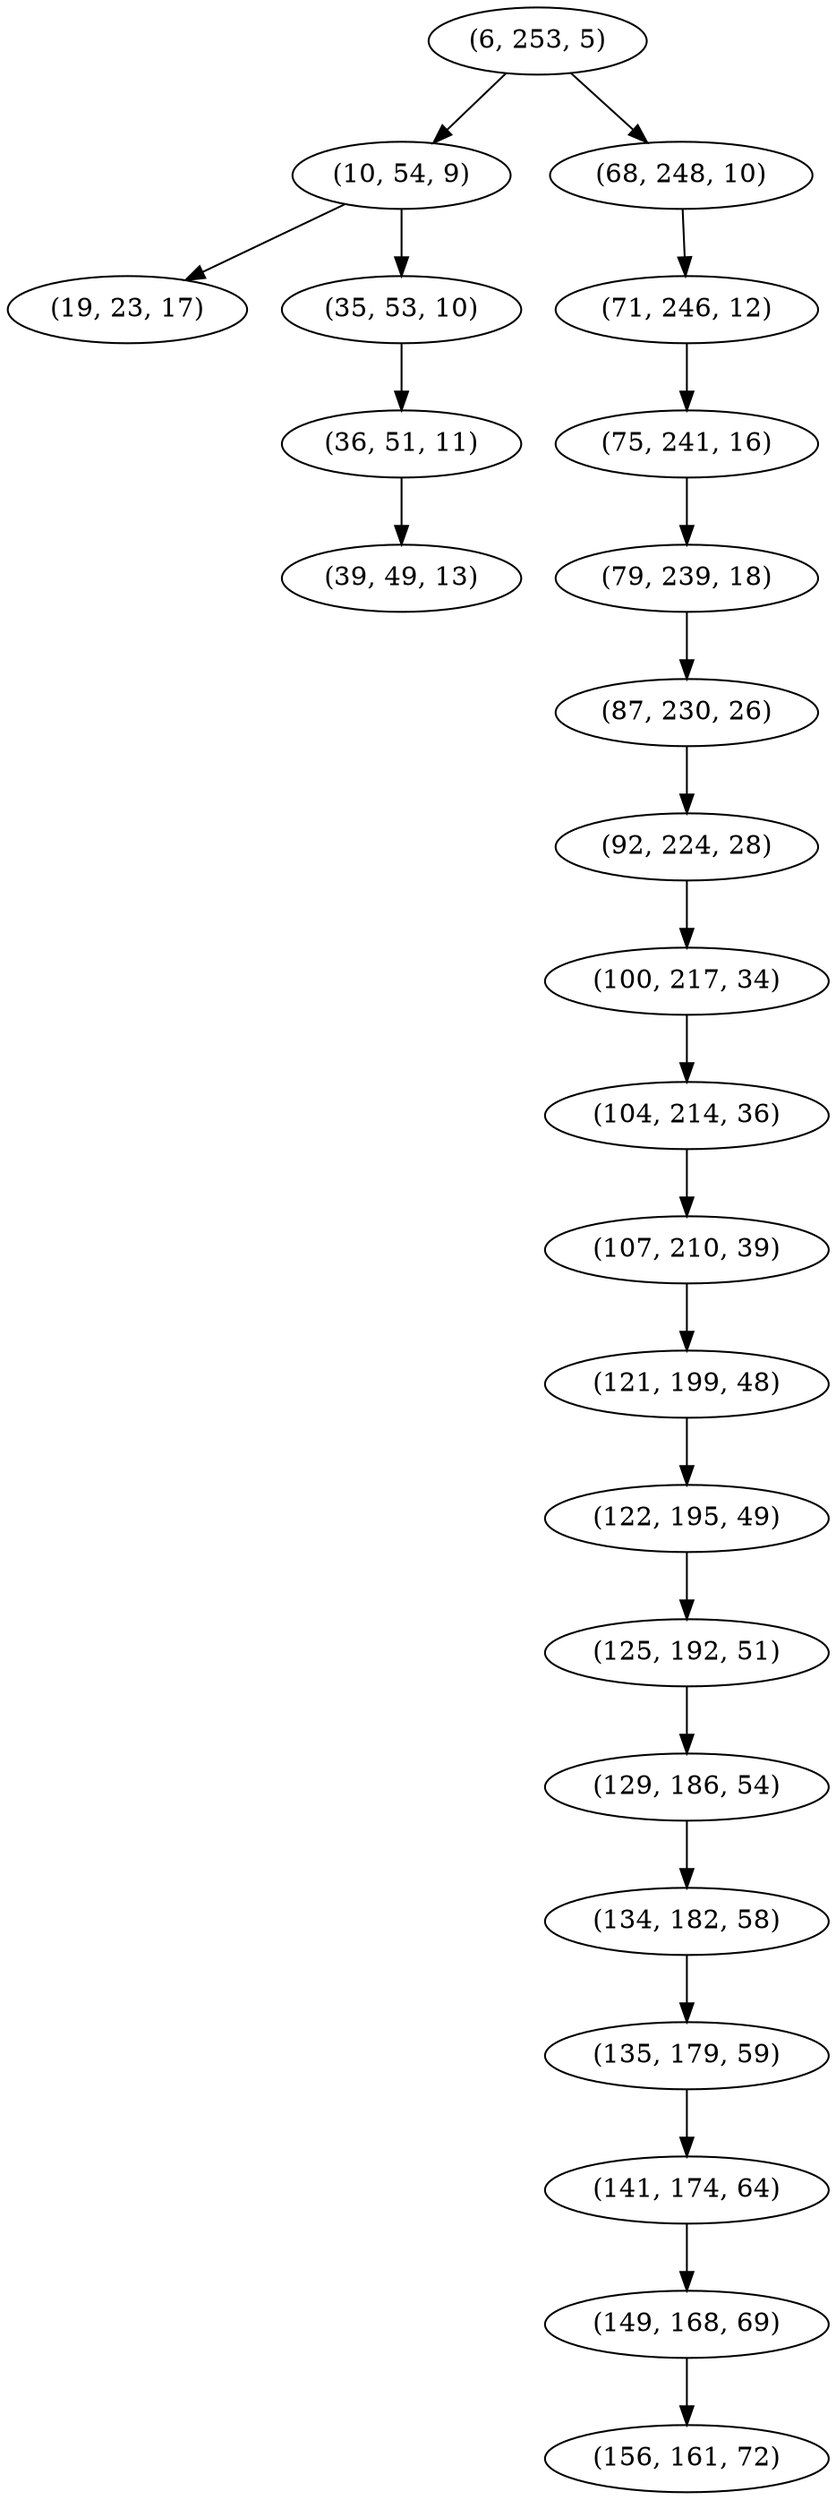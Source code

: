 digraph tree {
    "(6, 253, 5)";
    "(10, 54, 9)";
    "(19, 23, 17)";
    "(35, 53, 10)";
    "(36, 51, 11)";
    "(39, 49, 13)";
    "(68, 248, 10)";
    "(71, 246, 12)";
    "(75, 241, 16)";
    "(79, 239, 18)";
    "(87, 230, 26)";
    "(92, 224, 28)";
    "(100, 217, 34)";
    "(104, 214, 36)";
    "(107, 210, 39)";
    "(121, 199, 48)";
    "(122, 195, 49)";
    "(125, 192, 51)";
    "(129, 186, 54)";
    "(134, 182, 58)";
    "(135, 179, 59)";
    "(141, 174, 64)";
    "(149, 168, 69)";
    "(156, 161, 72)";
    "(6, 253, 5)" -> "(10, 54, 9)";
    "(6, 253, 5)" -> "(68, 248, 10)";
    "(10, 54, 9)" -> "(19, 23, 17)";
    "(10, 54, 9)" -> "(35, 53, 10)";
    "(35, 53, 10)" -> "(36, 51, 11)";
    "(36, 51, 11)" -> "(39, 49, 13)";
    "(68, 248, 10)" -> "(71, 246, 12)";
    "(71, 246, 12)" -> "(75, 241, 16)";
    "(75, 241, 16)" -> "(79, 239, 18)";
    "(79, 239, 18)" -> "(87, 230, 26)";
    "(87, 230, 26)" -> "(92, 224, 28)";
    "(92, 224, 28)" -> "(100, 217, 34)";
    "(100, 217, 34)" -> "(104, 214, 36)";
    "(104, 214, 36)" -> "(107, 210, 39)";
    "(107, 210, 39)" -> "(121, 199, 48)";
    "(121, 199, 48)" -> "(122, 195, 49)";
    "(122, 195, 49)" -> "(125, 192, 51)";
    "(125, 192, 51)" -> "(129, 186, 54)";
    "(129, 186, 54)" -> "(134, 182, 58)";
    "(134, 182, 58)" -> "(135, 179, 59)";
    "(135, 179, 59)" -> "(141, 174, 64)";
    "(141, 174, 64)" -> "(149, 168, 69)";
    "(149, 168, 69)" -> "(156, 161, 72)";
}

